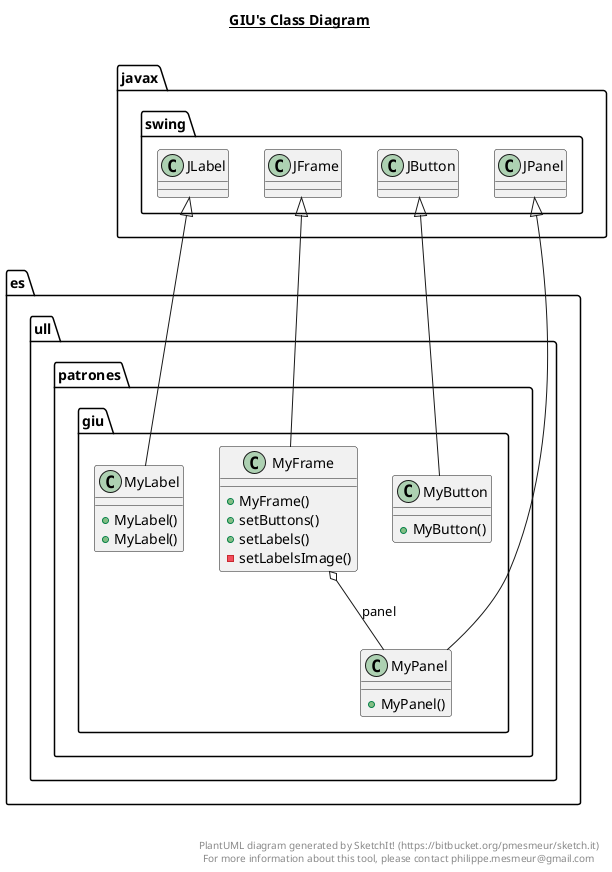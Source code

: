 @startuml

title __GIU's Class Diagram__\n

  namespace es.ull.patrones {
    namespace es.ull.patrones.giu {
      class es.ull.patrones.giu.MyButton {
          + MyButton()
      }
    }
  }
  

  namespace es.ull.patrones {
    namespace es.ull.patrones.giu {
      class es.ull.patrones.giu.MyFrame {
          + MyFrame()
          + setButtons()
          + setLabels()
          - setLabelsImage()
      }
    }
  }
  

  namespace es.ull.patrones {
    namespace es.ull.patrones.giu {
      class es.ull.patrones.giu.MyLabel {
          + MyLabel()
          + MyLabel()
      }
    }
  }
  

  namespace es.ull.patrones {
    namespace es.ull.patrones.giu {
      class es.ull.patrones.giu.MyPanel {
          + MyPanel()
      }
    }
  }
  

  es.ull.patrones.giu.MyButton -up-|> javax.swing.JButton
  es.ull.patrones.giu.MyFrame -up-|> javax.swing.JFrame
  es.ull.patrones.giu.MyFrame o-- es.ull.patrones.giu.MyPanel : panel
  es.ull.patrones.giu.MyLabel -up-|> javax.swing.JLabel
  es.ull.patrones.giu.MyPanel -up-|> javax.swing.JPanel


right footer


PlantUML diagram generated by SketchIt! (https://bitbucket.org/pmesmeur/sketch.it)
For more information about this tool, please contact philippe.mesmeur@gmail.com
endfooter

@enduml
